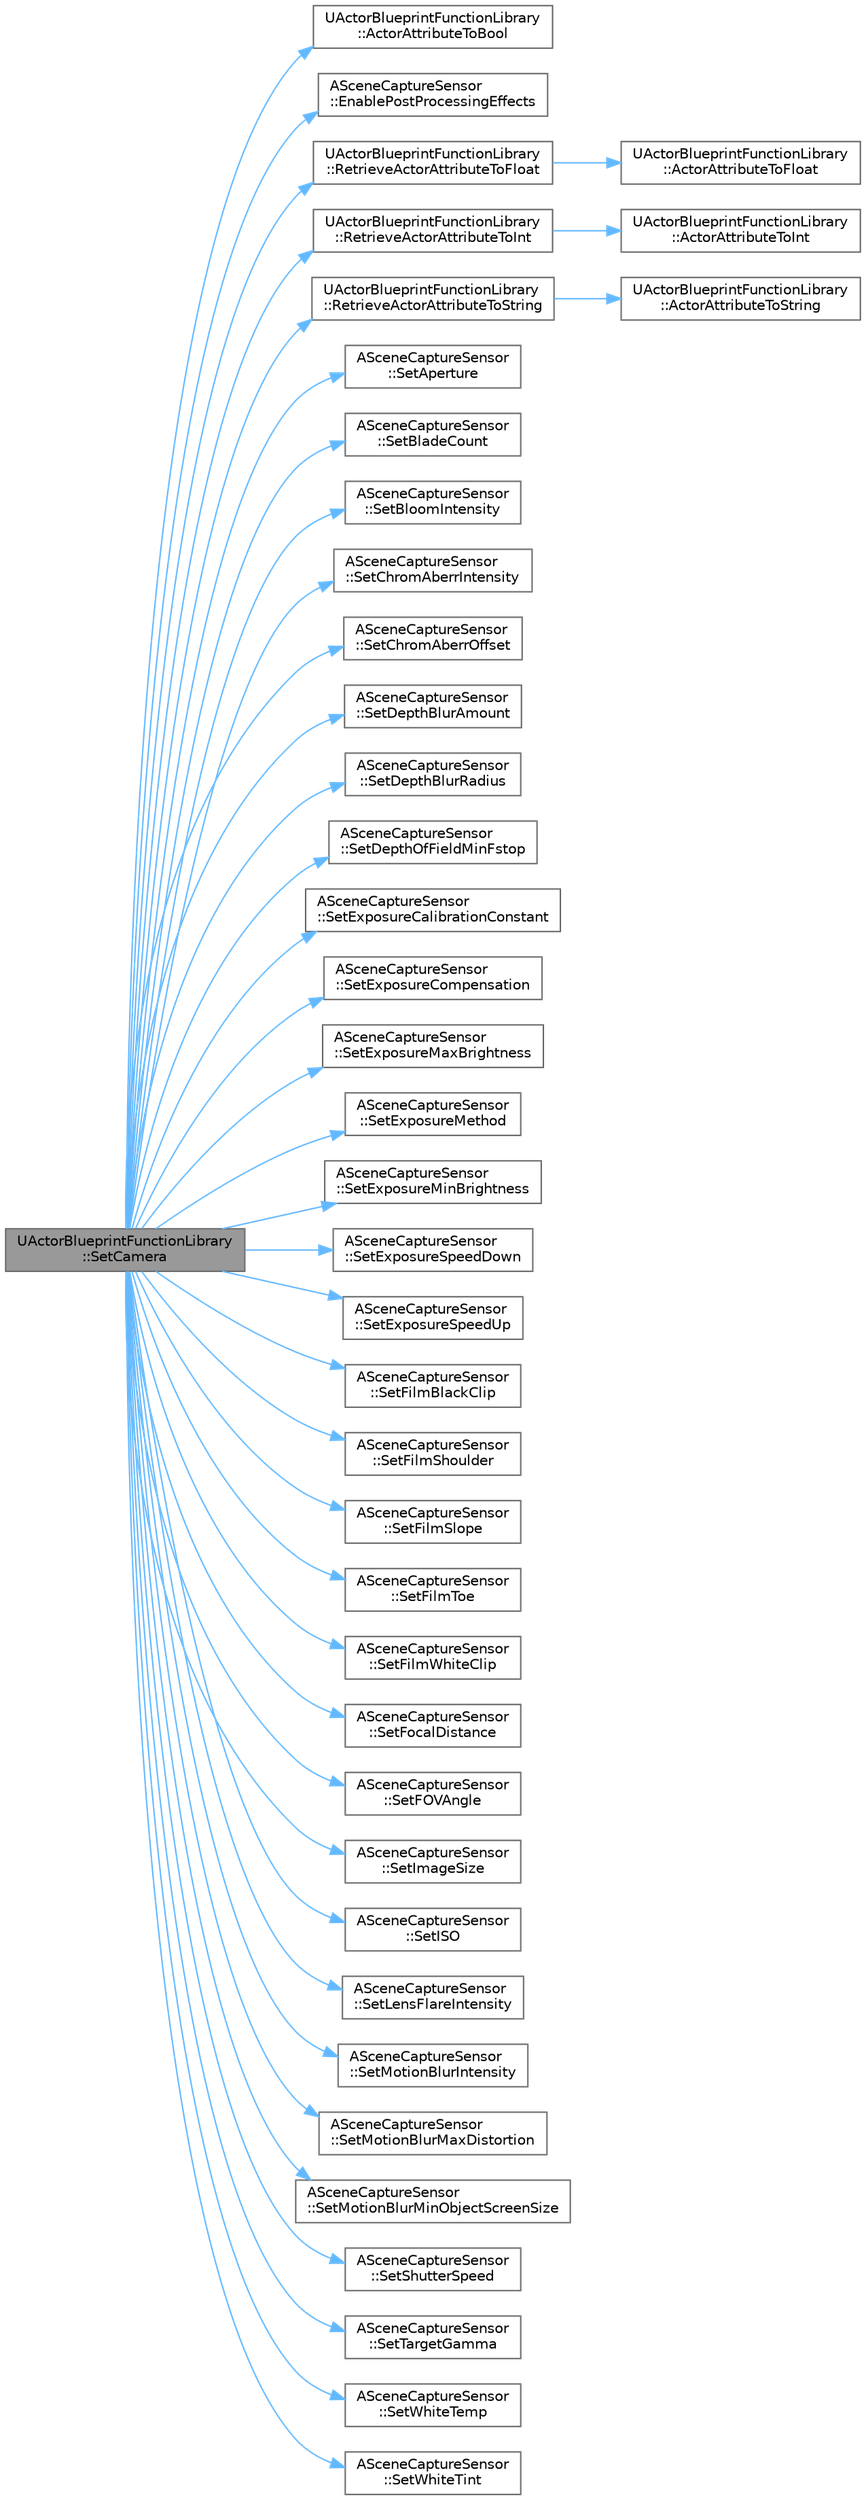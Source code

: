 digraph "UActorBlueprintFunctionLibrary::SetCamera"
{
 // INTERACTIVE_SVG=YES
 // LATEX_PDF_SIZE
  bgcolor="transparent";
  edge [fontname=Helvetica,fontsize=10,labelfontname=Helvetica,labelfontsize=10];
  node [fontname=Helvetica,fontsize=10,shape=box,height=0.2,width=0.4];
  rankdir="LR";
  Node1 [id="Node000001",label="UActorBlueprintFunctionLibrary\l::SetCamera",height=0.2,width=0.4,color="gray40", fillcolor="grey60", style="filled", fontcolor="black",tooltip=" "];
  Node1 -> Node2 [id="edge1_Node000001_Node000002",color="steelblue1",style="solid",tooltip=" "];
  Node2 [id="Node000002",label="UActorBlueprintFunctionLibrary\l::ActorAttributeToBool",height=0.2,width=0.4,color="grey40", fillcolor="white", style="filled",URL="$dd/da3/classUActorBlueprintFunctionLibrary.html#a00e042d3bf321bb8a8a03df5609e9844",tooltip="============================================================================"];
  Node1 -> Node3 [id="edge2_Node000001_Node000003",color="steelblue1",style="solid",tooltip=" "];
  Node3 [id="Node000003",label="ASceneCaptureSensor\l::EnablePostProcessingEffects",height=0.2,width=0.4,color="grey40", fillcolor="white", style="filled",URL="$d4/d60/classASceneCaptureSensor.html#a51eef5c2f2ca83760fcb1c1d795dc71c",tooltip=" "];
  Node1 -> Node4 [id="edge3_Node000001_Node000004",color="steelblue1",style="solid",tooltip=" "];
  Node4 [id="Node000004",label="UActorBlueprintFunctionLibrary\l::RetrieveActorAttributeToFloat",height=0.2,width=0.4,color="grey40", fillcolor="white", style="filled",URL="$dd/da3/classUActorBlueprintFunctionLibrary.html#a9df033f51ecd7f941548826451bddb74",tooltip=" "];
  Node4 -> Node5 [id="edge4_Node000004_Node000005",color="steelblue1",style="solid",tooltip=" "];
  Node5 [id="Node000005",label="UActorBlueprintFunctionLibrary\l::ActorAttributeToFloat",height=0.2,width=0.4,color="grey40", fillcolor="white", style="filled",URL="$dd/da3/classUActorBlueprintFunctionLibrary.html#a2705e7880e0aaf440b869e95732c841a",tooltip=" "];
  Node1 -> Node6 [id="edge5_Node000001_Node000006",color="steelblue1",style="solid",tooltip=" "];
  Node6 [id="Node000006",label="UActorBlueprintFunctionLibrary\l::RetrieveActorAttributeToInt",height=0.2,width=0.4,color="grey40", fillcolor="white", style="filled",URL="$dd/da3/classUActorBlueprintFunctionLibrary.html#a133abaff7dac1fe73845d942c9305427",tooltip=" "];
  Node6 -> Node7 [id="edge6_Node000006_Node000007",color="steelblue1",style="solid",tooltip=" "];
  Node7 [id="Node000007",label="UActorBlueprintFunctionLibrary\l::ActorAttributeToInt",height=0.2,width=0.4,color="grey40", fillcolor="white", style="filled",URL="$dd/da3/classUActorBlueprintFunctionLibrary.html#ac6896b87d5fb6381abeec9b2ce40b868",tooltip=" "];
  Node1 -> Node8 [id="edge7_Node000001_Node000008",color="steelblue1",style="solid",tooltip=" "];
  Node8 [id="Node000008",label="UActorBlueprintFunctionLibrary\l::RetrieveActorAttributeToString",height=0.2,width=0.4,color="grey40", fillcolor="white", style="filled",URL="$dd/da3/classUActorBlueprintFunctionLibrary.html#a7b7a13caca875b188c8eb5106e9a36ad",tooltip=" "];
  Node8 -> Node9 [id="edge8_Node000008_Node000009",color="steelblue1",style="solid",tooltip=" "];
  Node9 [id="Node000009",label="UActorBlueprintFunctionLibrary\l::ActorAttributeToString",height=0.2,width=0.4,color="grey40", fillcolor="white", style="filled",URL="$dd/da3/classUActorBlueprintFunctionLibrary.html#a89e9c596e2e9b14f14f6448123e11dfd",tooltip=" "];
  Node1 -> Node10 [id="edge9_Node000001_Node000010",color="steelblue1",style="solid",tooltip=" "];
  Node10 [id="Node000010",label="ASceneCaptureSensor\l::SetAperture",height=0.2,width=0.4,color="grey40", fillcolor="white", style="filled",URL="$d4/d60/classASceneCaptureSensor.html#a4e1ff02d966ebc513dc893d54599961b",tooltip=" "];
  Node1 -> Node11 [id="edge10_Node000001_Node000011",color="steelblue1",style="solid",tooltip=" "];
  Node11 [id="Node000011",label="ASceneCaptureSensor\l::SetBladeCount",height=0.2,width=0.4,color="grey40", fillcolor="white", style="filled",URL="$d4/d60/classASceneCaptureSensor.html#a7857bddac2266f0da47365196c53c25b",tooltip=" "];
  Node1 -> Node12 [id="edge11_Node000001_Node000012",color="steelblue1",style="solid",tooltip=" "];
  Node12 [id="Node000012",label="ASceneCaptureSensor\l::SetBloomIntensity",height=0.2,width=0.4,color="grey40", fillcolor="white", style="filled",URL="$d4/d60/classASceneCaptureSensor.html#a89ae32a9801775edf165e37b875218dd",tooltip=" "];
  Node1 -> Node13 [id="edge12_Node000001_Node000013",color="steelblue1",style="solid",tooltip=" "];
  Node13 [id="Node000013",label="ASceneCaptureSensor\l::SetChromAberrIntensity",height=0.2,width=0.4,color="grey40", fillcolor="white", style="filled",URL="$d4/d60/classASceneCaptureSensor.html#a0e438b07f25707c01ddecbefc6894044",tooltip=" "];
  Node1 -> Node14 [id="edge13_Node000001_Node000014",color="steelblue1",style="solid",tooltip=" "];
  Node14 [id="Node000014",label="ASceneCaptureSensor\l::SetChromAberrOffset",height=0.2,width=0.4,color="grey40", fillcolor="white", style="filled",URL="$d4/d60/classASceneCaptureSensor.html#a6386cebd52ef9a8317104b45557a842a",tooltip=" "];
  Node1 -> Node15 [id="edge14_Node000001_Node000015",color="steelblue1",style="solid",tooltip=" "];
  Node15 [id="Node000015",label="ASceneCaptureSensor\l::SetDepthBlurAmount",height=0.2,width=0.4,color="grey40", fillcolor="white", style="filled",URL="$d4/d60/classASceneCaptureSensor.html#a371890bc959b7a17e89f63fe092aa384",tooltip=" "];
  Node1 -> Node16 [id="edge15_Node000001_Node000016",color="steelblue1",style="solid",tooltip=" "];
  Node16 [id="Node000016",label="ASceneCaptureSensor\l::SetDepthBlurRadius",height=0.2,width=0.4,color="grey40", fillcolor="white", style="filled",URL="$d4/d60/classASceneCaptureSensor.html#a5db67c31e1fd7b54bf1bac83c82be809",tooltip=" "];
  Node1 -> Node17 [id="edge16_Node000001_Node000017",color="steelblue1",style="solid",tooltip=" "];
  Node17 [id="Node000017",label="ASceneCaptureSensor\l::SetDepthOfFieldMinFstop",height=0.2,width=0.4,color="grey40", fillcolor="white", style="filled",URL="$d4/d60/classASceneCaptureSensor.html#aa1a4826f634a826306c559721369dce5",tooltip=" "];
  Node1 -> Node18 [id="edge17_Node000001_Node000018",color="steelblue1",style="solid",tooltip=" "];
  Node18 [id="Node000018",label="ASceneCaptureSensor\l::SetExposureCalibrationConstant",height=0.2,width=0.4,color="grey40", fillcolor="white", style="filled",URL="$d4/d60/classASceneCaptureSensor.html#a4da2cae730604abdf22c90f5ad9e870c",tooltip=" "];
  Node1 -> Node19 [id="edge18_Node000001_Node000019",color="steelblue1",style="solid",tooltip=" "];
  Node19 [id="Node000019",label="ASceneCaptureSensor\l::SetExposureCompensation",height=0.2,width=0.4,color="grey40", fillcolor="white", style="filled",URL="$d4/d60/classASceneCaptureSensor.html#a3208a26b042f5ef3844711394fec5168",tooltip=" "];
  Node1 -> Node20 [id="edge19_Node000001_Node000020",color="steelblue1",style="solid",tooltip=" "];
  Node20 [id="Node000020",label="ASceneCaptureSensor\l::SetExposureMaxBrightness",height=0.2,width=0.4,color="grey40", fillcolor="white", style="filled",URL="$d4/d60/classASceneCaptureSensor.html#a37363cd4ee1c9a1ae730f47c52d30d3b",tooltip=" "];
  Node1 -> Node21 [id="edge20_Node000001_Node000021",color="steelblue1",style="solid",tooltip=" "];
  Node21 [id="Node000021",label="ASceneCaptureSensor\l::SetExposureMethod",height=0.2,width=0.4,color="grey40", fillcolor="white", style="filled",URL="$d4/d60/classASceneCaptureSensor.html#a0092efa6a6d8b9cea8209e37e2833456",tooltip=" "];
  Node1 -> Node22 [id="edge21_Node000001_Node000022",color="steelblue1",style="solid",tooltip=" "];
  Node22 [id="Node000022",label="ASceneCaptureSensor\l::SetExposureMinBrightness",height=0.2,width=0.4,color="grey40", fillcolor="white", style="filled",URL="$d4/d60/classASceneCaptureSensor.html#ae96ba3cd0251f12fd440234e42567be1",tooltip=" "];
  Node1 -> Node23 [id="edge22_Node000001_Node000023",color="steelblue1",style="solid",tooltip=" "];
  Node23 [id="Node000023",label="ASceneCaptureSensor\l::SetExposureSpeedDown",height=0.2,width=0.4,color="grey40", fillcolor="white", style="filled",URL="$d4/d60/classASceneCaptureSensor.html#ad10a04680838c365303d24dd0b089c75",tooltip=" "];
  Node1 -> Node24 [id="edge23_Node000001_Node000024",color="steelblue1",style="solid",tooltip=" "];
  Node24 [id="Node000024",label="ASceneCaptureSensor\l::SetExposureSpeedUp",height=0.2,width=0.4,color="grey40", fillcolor="white", style="filled",URL="$d4/d60/classASceneCaptureSensor.html#ae892fa77b7b2bfdbd109cf00d94186c2",tooltip=" "];
  Node1 -> Node25 [id="edge24_Node000001_Node000025",color="steelblue1",style="solid",tooltip=" "];
  Node25 [id="Node000025",label="ASceneCaptureSensor\l::SetFilmBlackClip",height=0.2,width=0.4,color="grey40", fillcolor="white", style="filled",URL="$d4/d60/classASceneCaptureSensor.html#a441631646c5ff1d3fc1d4e53556cbfef",tooltip=" "];
  Node1 -> Node26 [id="edge25_Node000001_Node000026",color="steelblue1",style="solid",tooltip=" "];
  Node26 [id="Node000026",label="ASceneCaptureSensor\l::SetFilmShoulder",height=0.2,width=0.4,color="grey40", fillcolor="white", style="filled",URL="$d4/d60/classASceneCaptureSensor.html#a2a11ba9dbbeaf667a9c8bbfb9e636d95",tooltip=" "];
  Node1 -> Node27 [id="edge26_Node000001_Node000027",color="steelblue1",style="solid",tooltip=" "];
  Node27 [id="Node000027",label="ASceneCaptureSensor\l::SetFilmSlope",height=0.2,width=0.4,color="grey40", fillcolor="white", style="filled",URL="$d4/d60/classASceneCaptureSensor.html#adc8e97722bafa96d9f6afa3f74963fa8",tooltip=" "];
  Node1 -> Node28 [id="edge27_Node000001_Node000028",color="steelblue1",style="solid",tooltip=" "];
  Node28 [id="Node000028",label="ASceneCaptureSensor\l::SetFilmToe",height=0.2,width=0.4,color="grey40", fillcolor="white", style="filled",URL="$d4/d60/classASceneCaptureSensor.html#ac880c85861188db5a74e31a2c7b0d78b",tooltip=" "];
  Node1 -> Node29 [id="edge28_Node000001_Node000029",color="steelblue1",style="solid",tooltip=" "];
  Node29 [id="Node000029",label="ASceneCaptureSensor\l::SetFilmWhiteClip",height=0.2,width=0.4,color="grey40", fillcolor="white", style="filled",URL="$d4/d60/classASceneCaptureSensor.html#a890a83168a175e4d5b107d184d946693",tooltip=" "];
  Node1 -> Node30 [id="edge29_Node000001_Node000030",color="steelblue1",style="solid",tooltip=" "];
  Node30 [id="Node000030",label="ASceneCaptureSensor\l::SetFocalDistance",height=0.2,width=0.4,color="grey40", fillcolor="white", style="filled",URL="$d4/d60/classASceneCaptureSensor.html#a5e1a81f56b420dfdffe88086cafe25e6",tooltip=" "];
  Node1 -> Node31 [id="edge30_Node000001_Node000031",color="steelblue1",style="solid",tooltip=" "];
  Node31 [id="Node000031",label="ASceneCaptureSensor\l::SetFOVAngle",height=0.2,width=0.4,color="grey40", fillcolor="white", style="filled",URL="$d4/d60/classASceneCaptureSensor.html#a009e958270035d4b1f23d346e1e234fe",tooltip=" "];
  Node1 -> Node32 [id="edge31_Node000001_Node000032",color="steelblue1",style="solid",tooltip=" "];
  Node32 [id="Node000032",label="ASceneCaptureSensor\l::SetImageSize",height=0.2,width=0.4,color="grey40", fillcolor="white", style="filled",URL="$d4/d60/classASceneCaptureSensor.html#a0b8ed817d3b5e42fe88cb13c1833ebcc",tooltip=" "];
  Node1 -> Node33 [id="edge32_Node000001_Node000033",color="steelblue1",style="solid",tooltip=" "];
  Node33 [id="Node000033",label="ASceneCaptureSensor\l::SetISO",height=0.2,width=0.4,color="grey40", fillcolor="white", style="filled",URL="$d4/d60/classASceneCaptureSensor.html#a1137aa045f29b0a14ab0e8d337c007fa",tooltip=" "];
  Node1 -> Node34 [id="edge33_Node000001_Node000034",color="steelblue1",style="solid",tooltip=" "];
  Node34 [id="Node000034",label="ASceneCaptureSensor\l::SetLensFlareIntensity",height=0.2,width=0.4,color="grey40", fillcolor="white", style="filled",URL="$d4/d60/classASceneCaptureSensor.html#a77cb49699e5cc2640000d9753650d204",tooltip=" "];
  Node1 -> Node35 [id="edge34_Node000001_Node000035",color="steelblue1",style="solid",tooltip=" "];
  Node35 [id="Node000035",label="ASceneCaptureSensor\l::SetMotionBlurIntensity",height=0.2,width=0.4,color="grey40", fillcolor="white", style="filled",URL="$d4/d60/classASceneCaptureSensor.html#a8a44f10a532be2d56e8a10c42aff6ef7",tooltip=" "];
  Node1 -> Node36 [id="edge35_Node000001_Node000036",color="steelblue1",style="solid",tooltip=" "];
  Node36 [id="Node000036",label="ASceneCaptureSensor\l::SetMotionBlurMaxDistortion",height=0.2,width=0.4,color="grey40", fillcolor="white", style="filled",URL="$d4/d60/classASceneCaptureSensor.html#a3717d837aa309c9bd45b596df0aa0dea",tooltip=" "];
  Node1 -> Node37 [id="edge36_Node000001_Node000037",color="steelblue1",style="solid",tooltip=" "];
  Node37 [id="Node000037",label="ASceneCaptureSensor\l::SetMotionBlurMinObjectScreenSize",height=0.2,width=0.4,color="grey40", fillcolor="white", style="filled",URL="$d4/d60/classASceneCaptureSensor.html#a154d46a3eb0c97974399c07ae44e603d",tooltip=" "];
  Node1 -> Node38 [id="edge37_Node000001_Node000038",color="steelblue1",style="solid",tooltip=" "];
  Node38 [id="Node000038",label="ASceneCaptureSensor\l::SetShutterSpeed",height=0.2,width=0.4,color="grey40", fillcolor="white", style="filled",URL="$d4/d60/classASceneCaptureSensor.html#a031568eac04003e2783eeae904fb892a",tooltip=" "];
  Node1 -> Node39 [id="edge38_Node000001_Node000039",color="steelblue1",style="solid",tooltip=" "];
  Node39 [id="Node000039",label="ASceneCaptureSensor\l::SetTargetGamma",height=0.2,width=0.4,color="grey40", fillcolor="white", style="filled",URL="$d4/d60/classASceneCaptureSensor.html#aa1049962606392f33d9feca6c55c10f3",tooltip=" "];
  Node1 -> Node40 [id="edge39_Node000001_Node000040",color="steelblue1",style="solid",tooltip=" "];
  Node40 [id="Node000040",label="ASceneCaptureSensor\l::SetWhiteTemp",height=0.2,width=0.4,color="grey40", fillcolor="white", style="filled",URL="$d4/d60/classASceneCaptureSensor.html#a436f082ff1b5b90f064e9b9dfa92bb92",tooltip=" "];
  Node1 -> Node41 [id="edge40_Node000001_Node000041",color="steelblue1",style="solid",tooltip=" "];
  Node41 [id="Node000041",label="ASceneCaptureSensor\l::SetWhiteTint",height=0.2,width=0.4,color="grey40", fillcolor="white", style="filled",URL="$d4/d60/classASceneCaptureSensor.html#abba2b3e6d96d2be8d7f68e9773d88964",tooltip=" "];
}
